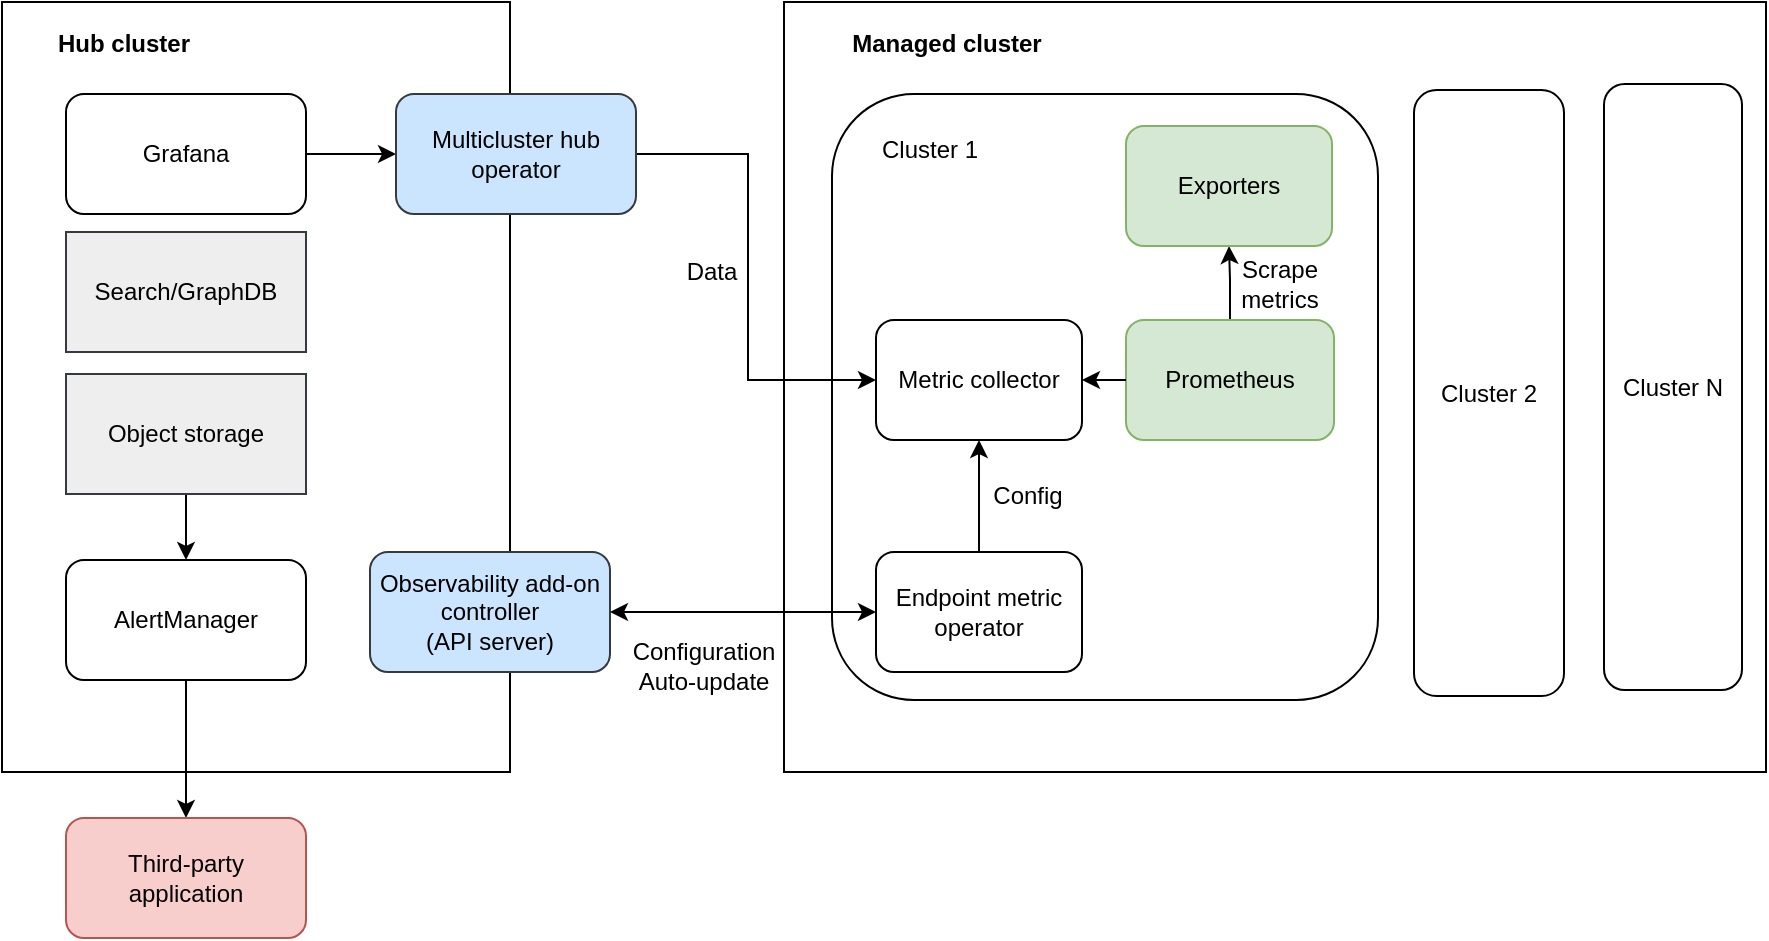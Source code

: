 <mxfile version="21.7.5" type="github">
  <diagram name="Trang-1" id="kotVkLB_PCtskLAsmDtC">
    <mxGraphModel dx="1050" dy="542" grid="0" gridSize="10" guides="1" tooltips="1" connect="1" arrows="1" fold="1" page="1" pageScale="1" pageWidth="1169" pageHeight="1654" math="0" shadow="0">
      <root>
        <mxCell id="0" />
        <mxCell id="1" parent="0" />
        <mxCell id="nLERhlLYF1LIWVESomSa-8" value="" style="rounded=0;whiteSpace=wrap;html=1;" vertex="1" parent="1">
          <mxGeometry x="420" y="55" width="491" height="385" as="geometry" />
        </mxCell>
        <mxCell id="nLERhlLYF1LIWVESomSa-9" value="" style="rounded=1;whiteSpace=wrap;html=1;" vertex="1" parent="1">
          <mxGeometry x="444" y="101" width="273" height="303" as="geometry" />
        </mxCell>
        <mxCell id="nLERhlLYF1LIWVESomSa-10" value="Cluster 2" style="rounded=1;whiteSpace=wrap;html=1;" vertex="1" parent="1">
          <mxGeometry x="735" y="99" width="75" height="303" as="geometry" />
        </mxCell>
        <mxCell id="nLERhlLYF1LIWVESomSa-11" value="Cluster N" style="rounded=1;whiteSpace=wrap;html=1;" vertex="1" parent="1">
          <mxGeometry x="830" y="96" width="69" height="303" as="geometry" />
        </mxCell>
        <mxCell id="nLERhlLYF1LIWVESomSa-40" value="" style="edgeStyle=orthogonalEdgeStyle;rounded=0;orthogonalLoop=1;jettySize=auto;html=1;" edge="1" parent="1" source="nLERhlLYF1LIWVESomSa-12" target="nLERhlLYF1LIWVESomSa-13">
          <mxGeometry relative="1" as="geometry" />
        </mxCell>
        <mxCell id="nLERhlLYF1LIWVESomSa-12" value="Endpoint metric operator" style="rounded=1;whiteSpace=wrap;html=1;" vertex="1" parent="1">
          <mxGeometry x="466" y="330" width="103" height="60" as="geometry" />
        </mxCell>
        <mxCell id="nLERhlLYF1LIWVESomSa-13" value="Metric collector" style="rounded=1;whiteSpace=wrap;html=1;" vertex="1" parent="1">
          <mxGeometry x="466" y="214" width="103" height="60" as="geometry" />
        </mxCell>
        <mxCell id="nLERhlLYF1LIWVESomSa-31" value="" style="edgeStyle=orthogonalEdgeStyle;rounded=0;orthogonalLoop=1;jettySize=auto;html=1;" edge="1" parent="1" source="nLERhlLYF1LIWVESomSa-14" target="nLERhlLYF1LIWVESomSa-15">
          <mxGeometry relative="1" as="geometry" />
        </mxCell>
        <mxCell id="nLERhlLYF1LIWVESomSa-14" value="Prometheus" style="rounded=1;whiteSpace=wrap;html=1;fillColor=#d5e8d4;strokeColor=#82b366;" vertex="1" parent="1">
          <mxGeometry x="591" y="214" width="104" height="60" as="geometry" />
        </mxCell>
        <mxCell id="nLERhlLYF1LIWVESomSa-15" value="Exporters" style="rounded=1;whiteSpace=wrap;html=1;fillColor=#d5e8d4;strokeColor=#82b366;" vertex="1" parent="1">
          <mxGeometry x="591" y="117" width="103" height="60" as="geometry" />
        </mxCell>
        <mxCell id="nLERhlLYF1LIWVESomSa-16" value="" style="rounded=0;whiteSpace=wrap;html=1;" vertex="1" parent="1">
          <mxGeometry x="29" y="55" width="254" height="385" as="geometry" />
        </mxCell>
        <mxCell id="nLERhlLYF1LIWVESomSa-24" style="edgeStyle=orthogonalEdgeStyle;rounded=0;orthogonalLoop=1;jettySize=auto;html=1;entryX=0;entryY=0.5;entryDx=0;entryDy=0;" edge="1" parent="1" source="nLERhlLYF1LIWVESomSa-17" target="nLERhlLYF1LIWVESomSa-18">
          <mxGeometry relative="1" as="geometry" />
        </mxCell>
        <mxCell id="nLERhlLYF1LIWVESomSa-17" value="Grafana" style="rounded=1;whiteSpace=wrap;html=1;" vertex="1" parent="1">
          <mxGeometry x="61" y="101" width="120" height="60" as="geometry" />
        </mxCell>
        <mxCell id="nLERhlLYF1LIWVESomSa-36" style="edgeStyle=orthogonalEdgeStyle;rounded=0;orthogonalLoop=1;jettySize=auto;html=1;entryX=0;entryY=0.5;entryDx=0;entryDy=0;" edge="1" parent="1" source="nLERhlLYF1LIWVESomSa-18" target="nLERhlLYF1LIWVESomSa-13">
          <mxGeometry relative="1" as="geometry">
            <Array as="points">
              <mxPoint x="402" y="131" />
              <mxPoint x="402" y="244" />
            </Array>
          </mxGeometry>
        </mxCell>
        <mxCell id="nLERhlLYF1LIWVESomSa-18" value="Multicluster hub operator" style="rounded=1;whiteSpace=wrap;html=1;fillColor=#cce5ff;strokeColor=#36393d;" vertex="1" parent="1">
          <mxGeometry x="226" y="101" width="120" height="60" as="geometry" />
        </mxCell>
        <mxCell id="nLERhlLYF1LIWVESomSa-19" value="Search/GraphDB" style="rounded=0;whiteSpace=wrap;html=1;fillColor=#eeeeee;strokeColor=#36393d;" vertex="1" parent="1">
          <mxGeometry x="61" y="170" width="120" height="60" as="geometry" />
        </mxCell>
        <mxCell id="nLERhlLYF1LIWVESomSa-25" style="edgeStyle=orthogonalEdgeStyle;rounded=0;orthogonalLoop=1;jettySize=auto;html=1;entryX=0.5;entryY=0;entryDx=0;entryDy=0;" edge="1" parent="1" source="nLERhlLYF1LIWVESomSa-20" target="nLERhlLYF1LIWVESomSa-21">
          <mxGeometry relative="1" as="geometry" />
        </mxCell>
        <mxCell id="nLERhlLYF1LIWVESomSa-20" value="Object storage" style="rounded=0;whiteSpace=wrap;html=1;fillColor=#eeeeee;strokeColor=#36393d;" vertex="1" parent="1">
          <mxGeometry x="61" y="241" width="120" height="60" as="geometry" />
        </mxCell>
        <mxCell id="nLERhlLYF1LIWVESomSa-26" style="edgeStyle=orthogonalEdgeStyle;rounded=0;orthogonalLoop=1;jettySize=auto;html=1;entryX=0.5;entryY=0;entryDx=0;entryDy=0;" edge="1" parent="1" source="nLERhlLYF1LIWVESomSa-21" target="nLERhlLYF1LIWVESomSa-22">
          <mxGeometry relative="1" as="geometry" />
        </mxCell>
        <mxCell id="nLERhlLYF1LIWVESomSa-21" value="AlertManager" style="rounded=1;whiteSpace=wrap;html=1;" vertex="1" parent="1">
          <mxGeometry x="61" y="334" width="120" height="60" as="geometry" />
        </mxCell>
        <mxCell id="nLERhlLYF1LIWVESomSa-22" value="Third-party application" style="rounded=1;whiteSpace=wrap;html=1;fillColor=#f8cecc;strokeColor=#b85450;" vertex="1" parent="1">
          <mxGeometry x="61" y="463" width="120" height="60" as="geometry" />
        </mxCell>
        <mxCell id="nLERhlLYF1LIWVESomSa-23" value="&lt;b&gt;Hub cluster&lt;/b&gt;" style="text;html=1;strokeColor=none;fillColor=none;align=center;verticalAlign=middle;whiteSpace=wrap;rounded=0;" vertex="1" parent="1">
          <mxGeometry x="44" y="61" width="92" height="30" as="geometry" />
        </mxCell>
        <mxCell id="nLERhlLYF1LIWVESomSa-27" value="Observability add-on controller&lt;br&gt;(API server)" style="rounded=1;whiteSpace=wrap;html=1;fillColor=#cce5ff;strokeColor=#36393d;" vertex="1" parent="1">
          <mxGeometry x="213" y="330" width="120" height="60" as="geometry" />
        </mxCell>
        <mxCell id="nLERhlLYF1LIWVESomSa-28" value="Cluster 1" style="text;html=1;strokeColor=none;fillColor=none;align=center;verticalAlign=middle;whiteSpace=wrap;rounded=0;" vertex="1" parent="1">
          <mxGeometry x="463" y="114" width="60" height="30" as="geometry" />
        </mxCell>
        <mxCell id="nLERhlLYF1LIWVESomSa-29" value="&lt;b&gt;Managed cluster&lt;/b&gt;" style="text;html=1;strokeColor=none;fillColor=none;align=center;verticalAlign=middle;whiteSpace=wrap;rounded=0;" vertex="1" parent="1">
          <mxGeometry x="444" y="61" width="115" height="30" as="geometry" />
        </mxCell>
        <mxCell id="nLERhlLYF1LIWVESomSa-32" value="Scrape metrics" style="text;html=1;strokeColor=none;fillColor=none;align=center;verticalAlign=middle;whiteSpace=wrap;rounded=0;" vertex="1" parent="1">
          <mxGeometry x="638" y="181" width="60" height="30" as="geometry" />
        </mxCell>
        <mxCell id="nLERhlLYF1LIWVESomSa-34" value="" style="endArrow=classic;html=1;rounded=0;exitX=0;exitY=0.5;exitDx=0;exitDy=0;" edge="1" parent="1" source="nLERhlLYF1LIWVESomSa-14" target="nLERhlLYF1LIWVESomSa-13">
          <mxGeometry width="50" height="50" relative="1" as="geometry">
            <mxPoint x="583" y="362" as="sourcePoint" />
            <mxPoint x="633" y="312" as="targetPoint" />
          </mxGeometry>
        </mxCell>
        <mxCell id="nLERhlLYF1LIWVESomSa-37" value="Data" style="text;html=1;strokeColor=none;fillColor=none;align=center;verticalAlign=middle;whiteSpace=wrap;rounded=0;" vertex="1" parent="1">
          <mxGeometry x="354" y="175" width="60" height="30" as="geometry" />
        </mxCell>
        <mxCell id="nLERhlLYF1LIWVESomSa-38" value="" style="endArrow=classic;startArrow=classic;html=1;rounded=0;exitX=1;exitY=0.5;exitDx=0;exitDy=0;entryX=0;entryY=0.5;entryDx=0;entryDy=0;" edge="1" parent="1" source="nLERhlLYF1LIWVESomSa-27" target="nLERhlLYF1LIWVESomSa-12">
          <mxGeometry width="50" height="50" relative="1" as="geometry">
            <mxPoint x="385" y="383" as="sourcePoint" />
            <mxPoint x="435" y="333" as="targetPoint" />
          </mxGeometry>
        </mxCell>
        <mxCell id="nLERhlLYF1LIWVESomSa-39" value="Configuration&lt;br&gt;Auto-update" style="text;html=1;strokeColor=none;fillColor=none;align=center;verticalAlign=middle;whiteSpace=wrap;rounded=0;" vertex="1" parent="1">
          <mxGeometry x="350" y="372" width="60" height="30" as="geometry" />
        </mxCell>
        <mxCell id="nLERhlLYF1LIWVESomSa-41" value="Config" style="text;html=1;strokeColor=none;fillColor=none;align=center;verticalAlign=middle;whiteSpace=wrap;rounded=0;" vertex="1" parent="1">
          <mxGeometry x="512" y="287" width="60" height="30" as="geometry" />
        </mxCell>
      </root>
    </mxGraphModel>
  </diagram>
</mxfile>
